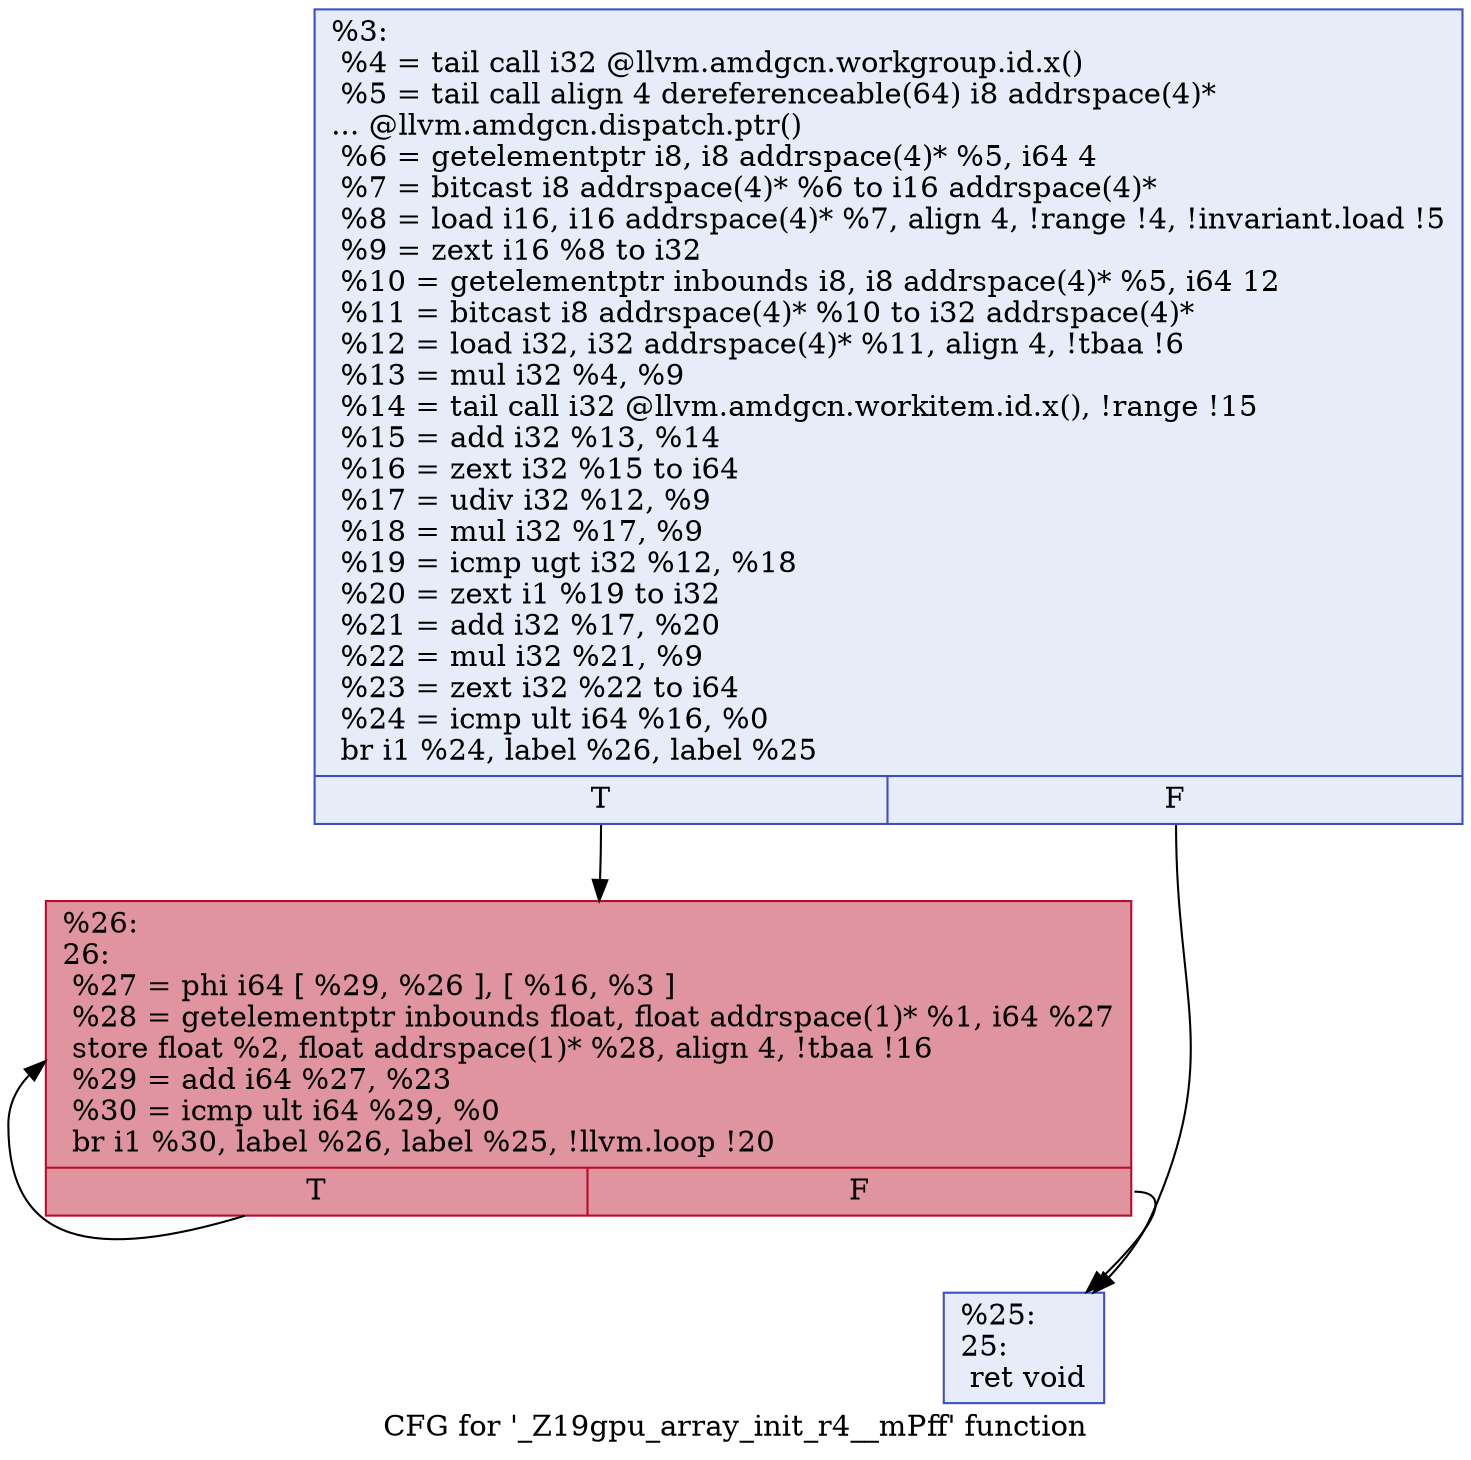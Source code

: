 digraph "CFG for '_Z19gpu_array_init_r4__mPff' function" {
	label="CFG for '_Z19gpu_array_init_r4__mPff' function";

	Node0x53dc330 [shape=record,color="#3d50c3ff", style=filled, fillcolor="#c7d7f070",label="{%3:\l  %4 = tail call i32 @llvm.amdgcn.workgroup.id.x()\l  %5 = tail call align 4 dereferenceable(64) i8 addrspace(4)*\l... @llvm.amdgcn.dispatch.ptr()\l  %6 = getelementptr i8, i8 addrspace(4)* %5, i64 4\l  %7 = bitcast i8 addrspace(4)* %6 to i16 addrspace(4)*\l  %8 = load i16, i16 addrspace(4)* %7, align 4, !range !4, !invariant.load !5\l  %9 = zext i16 %8 to i32\l  %10 = getelementptr inbounds i8, i8 addrspace(4)* %5, i64 12\l  %11 = bitcast i8 addrspace(4)* %10 to i32 addrspace(4)*\l  %12 = load i32, i32 addrspace(4)* %11, align 4, !tbaa !6\l  %13 = mul i32 %4, %9\l  %14 = tail call i32 @llvm.amdgcn.workitem.id.x(), !range !15\l  %15 = add i32 %13, %14\l  %16 = zext i32 %15 to i64\l  %17 = udiv i32 %12, %9\l  %18 = mul i32 %17, %9\l  %19 = icmp ugt i32 %12, %18\l  %20 = zext i1 %19 to i32\l  %21 = add i32 %17, %20\l  %22 = mul i32 %21, %9\l  %23 = zext i32 %22 to i64\l  %24 = icmp ult i64 %16, %0\l  br i1 %24, label %26, label %25\l|{<s0>T|<s1>F}}"];
	Node0x53dc330:s0 -> Node0x53de990;
	Node0x53dc330:s1 -> Node0x53dea20;
	Node0x53dea20 [shape=record,color="#3d50c3ff", style=filled, fillcolor="#c7d7f070",label="{%25:\l25:                                               \l  ret void\l}"];
	Node0x53de990 [shape=record,color="#b70d28ff", style=filled, fillcolor="#b70d2870",label="{%26:\l26:                                               \l  %27 = phi i64 [ %29, %26 ], [ %16, %3 ]\l  %28 = getelementptr inbounds float, float addrspace(1)* %1, i64 %27\l  store float %2, float addrspace(1)* %28, align 4, !tbaa !16\l  %29 = add i64 %27, %23\l  %30 = icmp ult i64 %29, %0\l  br i1 %30, label %26, label %25, !llvm.loop !20\l|{<s0>T|<s1>F}}"];
	Node0x53de990:s0 -> Node0x53de990;
	Node0x53de990:s1 -> Node0x53dea20;
}
